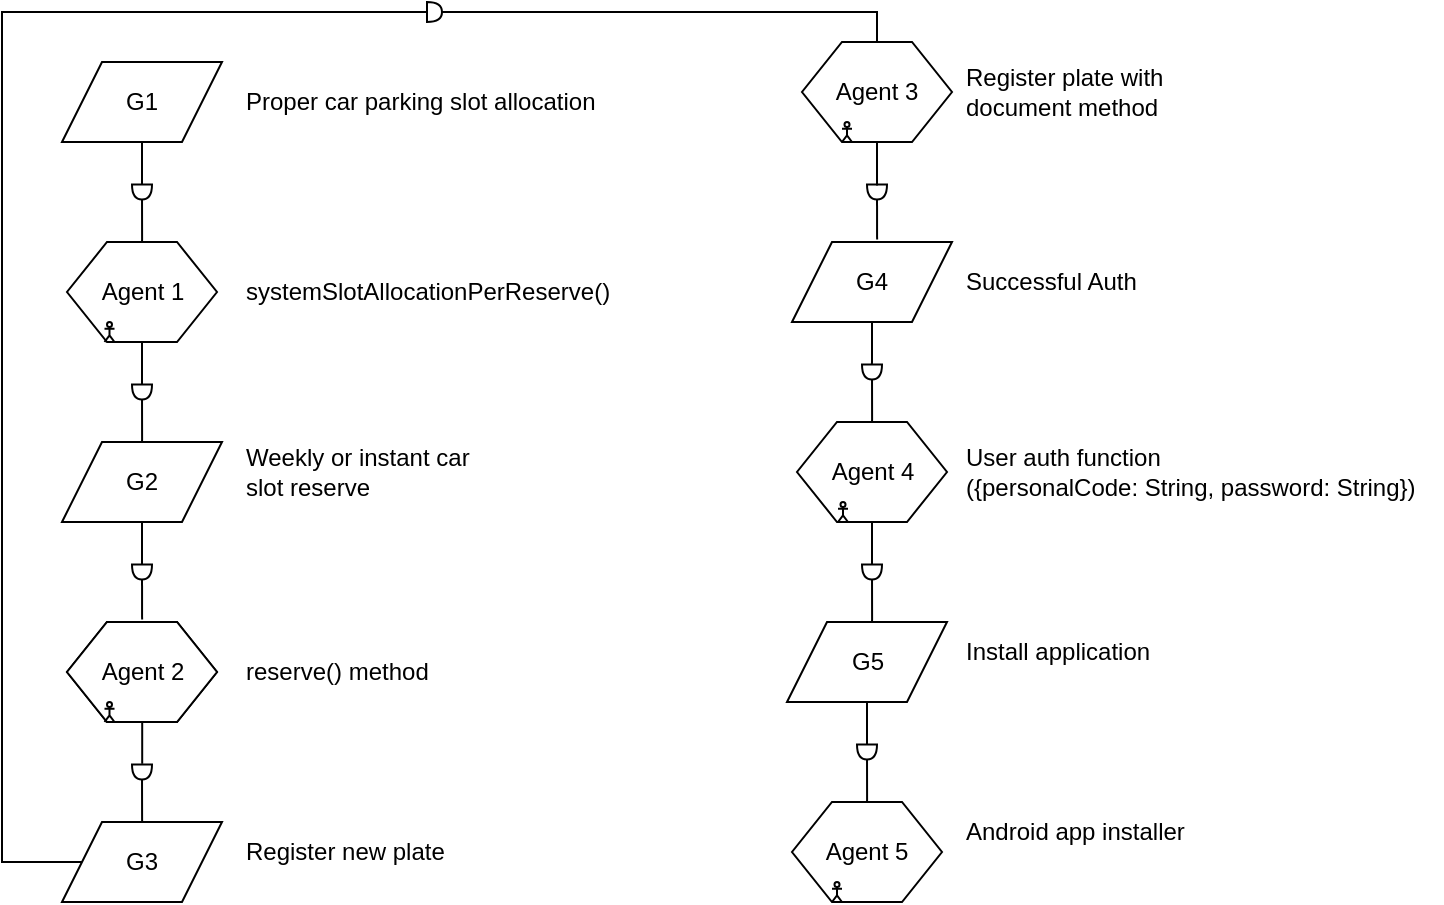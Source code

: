<mxfile version="24.5.5" type="google">
  <diagram name="Page-1" id="eq7RVDWb9r6U_N3fdWTc">
    <mxGraphModel grid="1" page="1" gridSize="10" guides="1" tooltips="1" connect="1" arrows="1" fold="1" pageScale="1" pageWidth="850" pageHeight="1100" math="0" shadow="0">
      <root>
        <mxCell id="0" />
        <mxCell id="1" parent="0" />
        <mxCell id="Z3xHRm1VUIv47qUXe7Of-108" style="edgeStyle=orthogonalEdgeStyle;rounded=0;orthogonalLoop=1;jettySize=auto;html=1;endArrow=none;endFill=0;entryX=-0.019;entryY=0.5;entryDx=0;entryDy=0;entryPerimeter=0;" edge="1" parent="1" source="Z3xHRm1VUIv47qUXe7Of-18" target="Z3xHRm1VUIv47qUXe7Of-105">
          <mxGeometry relative="1" as="geometry">
            <mxPoint x="200" y="230" as="targetPoint" />
          </mxGeometry>
        </mxCell>
        <mxCell id="Z3xHRm1VUIv47qUXe7Of-18" value="Agent 1" style="shape=hexagon;perimeter=hexagonPerimeter2;whiteSpace=wrap;html=1;fixedSize=1;" vertex="1" parent="1">
          <mxGeometry x="162.5" y="160" width="75" height="50" as="geometry" />
        </mxCell>
        <mxCell id="Z3xHRm1VUIv47qUXe7Of-19" value="G1" style="shape=parallelogram;perimeter=parallelogramPerimeter;whiteSpace=wrap;html=1;fixedSize=1;" vertex="1" parent="1">
          <mxGeometry x="160" y="70" width="80" height="40" as="geometry" />
        </mxCell>
        <mxCell id="Z3xHRm1VUIv47qUXe7Of-100" style="edgeStyle=orthogonalEdgeStyle;rounded=0;orthogonalLoop=1;jettySize=auto;html=1;entryX=0.5;entryY=0;entryDx=0;entryDy=0;endArrow=none;endFill=0;" edge="1" parent="1" source="Z3xHRm1VUIv47qUXe7Of-75" target="Z3xHRm1VUIv47qUXe7Of-18">
          <mxGeometry relative="1" as="geometry" />
        </mxCell>
        <mxCell id="Z3xHRm1VUIv47qUXe7Of-75" value="" style="shape=or;whiteSpace=wrap;html=1;rotation=90;" vertex="1" parent="1">
          <mxGeometry x="196.25" y="130" width="7.5" height="10" as="geometry" />
        </mxCell>
        <mxCell id="Z3xHRm1VUIv47qUXe7Of-99" style="edgeStyle=orthogonalEdgeStyle;rounded=0;orthogonalLoop=1;jettySize=auto;html=1;entryX=0;entryY=0.5;entryDx=0;entryDy=0;entryPerimeter=0;endArrow=none;endFill=0;" edge="1" parent="1" source="Z3xHRm1VUIv47qUXe7Of-19" target="Z3xHRm1VUIv47qUXe7Of-75">
          <mxGeometry relative="1" as="geometry" />
        </mxCell>
        <mxCell id="Z3xHRm1VUIv47qUXe7Of-102" value="Proper car parking slot allocation" style="text;html=1;align=left;verticalAlign=middle;whiteSpace=wrap;rounded=0;" vertex="1" parent="1">
          <mxGeometry x="250" y="75" width="180" height="30" as="geometry" />
        </mxCell>
        <mxCell id="Z3xHRm1VUIv47qUXe7Of-103" value="systemSlotAllocationPerReserve()" style="text;html=1;align=left;verticalAlign=middle;whiteSpace=wrap;rounded=0;" vertex="1" parent="1">
          <mxGeometry x="250" y="170" width="190" height="30" as="geometry" />
        </mxCell>
        <mxCell id="Z3xHRm1VUIv47qUXe7Of-104" value="G2" style="shape=parallelogram;perimeter=parallelogramPerimeter;whiteSpace=wrap;html=1;fixedSize=1;" vertex="1" parent="1">
          <mxGeometry x="160" y="260" width="80" height="40" as="geometry" />
        </mxCell>
        <mxCell id="Z3xHRm1VUIv47qUXe7Of-107" style="edgeStyle=orthogonalEdgeStyle;rounded=0;orthogonalLoop=1;jettySize=auto;html=1;entryX=0.5;entryY=0;entryDx=0;entryDy=0;endArrow=none;endFill=0;" edge="1" parent="1" source="Z3xHRm1VUIv47qUXe7Of-105" target="Z3xHRm1VUIv47qUXe7Of-104">
          <mxGeometry relative="1" as="geometry" />
        </mxCell>
        <mxCell id="Z3xHRm1VUIv47qUXe7Of-105" value="" style="shape=or;whiteSpace=wrap;html=1;rotation=90;" vertex="1" parent="1">
          <mxGeometry x="196.25" y="230" width="7.5" height="10" as="geometry" />
        </mxCell>
        <mxCell id="Z3xHRm1VUIv47qUXe7Of-109" value="Weekly or instant car slot reserve" style="text;html=1;align=left;verticalAlign=middle;whiteSpace=wrap;rounded=0;" vertex="1" parent="1">
          <mxGeometry x="250" y="260" width="120" height="30" as="geometry" />
        </mxCell>
        <mxCell id="Z3xHRm1VUIv47qUXe7Of-110" value="Agent 1" style="shape=hexagon;perimeter=hexagonPerimeter2;whiteSpace=wrap;html=1;fixedSize=1;" vertex="1" parent="1">
          <mxGeometry x="162.5" y="350" width="75" height="50" as="geometry" />
        </mxCell>
        <mxCell id="Z3xHRm1VUIv47qUXe7Of-111" value="" style="shape=or;whiteSpace=wrap;html=1;rotation=90;" vertex="1" parent="1">
          <mxGeometry x="196.25" y="320" width="7.5" height="10" as="geometry" />
        </mxCell>
        <mxCell id="Z3xHRm1VUIv47qUXe7Of-112" style="edgeStyle=orthogonalEdgeStyle;rounded=0;orthogonalLoop=1;jettySize=auto;html=1;entryX=0;entryY=0.5;entryDx=0;entryDy=0;entryPerimeter=0;endArrow=none;endFill=0;" edge="1" parent="1" source="Z3xHRm1VUIv47qUXe7Of-104" target="Z3xHRm1VUIv47qUXe7Of-111">
          <mxGeometry relative="1" as="geometry" />
        </mxCell>
        <mxCell id="Z3xHRm1VUIv47qUXe7Of-113" style="edgeStyle=orthogonalEdgeStyle;rounded=0;orthogonalLoop=1;jettySize=auto;html=1;entryX=0.501;entryY=-0.044;entryDx=0;entryDy=0;entryPerimeter=0;endArrow=none;endFill=0;" edge="1" parent="1" source="Z3xHRm1VUIv47qUXe7Of-111" target="Z3xHRm1VUIv47qUXe7Of-110">
          <mxGeometry relative="1" as="geometry" />
        </mxCell>
        <mxCell id="Z3xHRm1VUIv47qUXe7Of-121" style="edgeStyle=orthogonalEdgeStyle;rounded=0;orthogonalLoop=1;jettySize=auto;html=1;endArrow=none;endFill=0;entryX=-0.045;entryY=0.494;entryDx=0;entryDy=0;entryPerimeter=0;" edge="1" parent="1" source="Z3xHRm1VUIv47qUXe7Of-114" target="Z3xHRm1VUIv47qUXe7Of-120">
          <mxGeometry relative="1" as="geometry">
            <mxPoint x="200" y="420" as="targetPoint" />
            <Array as="points">
              <mxPoint x="200" y="421" />
            </Array>
          </mxGeometry>
        </mxCell>
        <mxCell id="Z3xHRm1VUIv47qUXe7Of-114" value="Agent 2" style="shape=hexagon;perimeter=hexagonPerimeter2;whiteSpace=wrap;html=1;fixedSize=1;" vertex="1" parent="1">
          <mxGeometry x="162.5" y="350" width="75" height="50" as="geometry" />
        </mxCell>
        <mxCell id="Z3xHRm1VUIv47qUXe7Of-115" value="reserve() method" style="text;html=1;align=left;verticalAlign=middle;whiteSpace=wrap;rounded=0;" vertex="1" parent="1">
          <mxGeometry x="250" y="360" width="110" height="30" as="geometry" />
        </mxCell>
        <mxCell id="Z3xHRm1VUIv47qUXe7Of-116" value="" style="shape=umlActor;verticalLabelPosition=bottom;verticalAlign=top;html=1;outlineConnect=0;" vertex="1" parent="1">
          <mxGeometry x="181.25" y="390" width="5" height="10" as="geometry" />
        </mxCell>
        <mxCell id="Z3xHRm1VUIv47qUXe7Of-117" value="" style="shape=umlActor;verticalLabelPosition=bottom;verticalAlign=top;html=1;outlineConnect=0;" vertex="1" parent="1">
          <mxGeometry x="181.25" y="200" width="5" height="10" as="geometry" />
        </mxCell>
        <mxCell id="Z3xHRm1VUIv47qUXe7Of-118" value="G3" style="shape=parallelogram;perimeter=parallelogramPerimeter;whiteSpace=wrap;html=1;fixedSize=1;" vertex="1" parent="1">
          <mxGeometry x="160" y="450" width="80" height="40" as="geometry" />
        </mxCell>
        <mxCell id="Z3xHRm1VUIv47qUXe7Of-119" value="Register new plate" style="text;html=1;align=left;verticalAlign=middle;whiteSpace=wrap;rounded=0;" vertex="1" parent="1">
          <mxGeometry x="250" y="450" width="110" height="30" as="geometry" />
        </mxCell>
        <mxCell id="Z3xHRm1VUIv47qUXe7Of-120" value="" style="shape=or;whiteSpace=wrap;html=1;rotation=90;" vertex="1" parent="1">
          <mxGeometry x="196.25" y="420" width="7.5" height="10" as="geometry" />
        </mxCell>
        <mxCell id="Z3xHRm1VUIv47qUXe7Of-124" style="edgeStyle=orthogonalEdgeStyle;rounded=0;orthogonalLoop=1;jettySize=auto;html=1;entryX=0.501;entryY=-0.005;entryDx=0;entryDy=0;entryPerimeter=0;endArrow=none;endFill=0;" edge="1" parent="1" source="Z3xHRm1VUIv47qUXe7Of-120" target="Z3xHRm1VUIv47qUXe7Of-118">
          <mxGeometry relative="1" as="geometry" />
        </mxCell>
        <mxCell id="Z3xHRm1VUIv47qUXe7Of-125" value="Agent 3" style="shape=hexagon;perimeter=hexagonPerimeter2;whiteSpace=wrap;html=1;fixedSize=1;" vertex="1" parent="1">
          <mxGeometry x="530" y="60" width="75" height="50" as="geometry" />
        </mxCell>
        <mxCell id="Z3xHRm1VUIv47qUXe7Of-127" value="Register plate with&lt;br&gt;document method" style="text;html=1;align=left;verticalAlign=middle;whiteSpace=wrap;rounded=0;" vertex="1" parent="1">
          <mxGeometry x="610" y="70" width="120" height="30" as="geometry" />
        </mxCell>
        <mxCell id="Z3xHRm1VUIv47qUXe7Of-135" style="edgeStyle=orthogonalEdgeStyle;rounded=0;orthogonalLoop=1;jettySize=auto;html=1;entryX=0.5;entryY=0;entryDx=0;entryDy=0;endArrow=none;endFill=0;" edge="1" parent="1" source="Z3xHRm1VUIv47qUXe7Of-129" target="Z3xHRm1VUIv47qUXe7Of-125">
          <mxGeometry relative="1" as="geometry">
            <Array as="points">
              <mxPoint x="568" y="45" />
            </Array>
          </mxGeometry>
        </mxCell>
        <mxCell id="Z3xHRm1VUIv47qUXe7Of-129" value="" style="shape=or;whiteSpace=wrap;html=1;rotation=0;" vertex="1" parent="1">
          <mxGeometry x="342.5" y="40" width="7.5" height="10" as="geometry" />
        </mxCell>
        <mxCell id="Z3xHRm1VUIv47qUXe7Of-134" style="edgeStyle=orthogonalEdgeStyle;rounded=0;orthogonalLoop=1;jettySize=auto;html=1;exitX=0;exitY=0.5;exitDx=0;exitDy=0;entryX=0;entryY=0.5;entryDx=0;entryDy=0;entryPerimeter=0;endArrow=none;endFill=0;" edge="1" parent="1" source="Z3xHRm1VUIv47qUXe7Of-118" target="Z3xHRm1VUIv47qUXe7Of-129">
          <mxGeometry relative="1" as="geometry">
            <Array as="points">
              <mxPoint x="130" y="470" />
              <mxPoint x="130" y="45" />
            </Array>
          </mxGeometry>
        </mxCell>
        <mxCell id="Z3xHRm1VUIv47qUXe7Of-144" style="edgeStyle=orthogonalEdgeStyle;rounded=0;orthogonalLoop=1;jettySize=auto;html=1;endArrow=none;endFill=0;entryX=-0.023;entryY=0.506;entryDx=0;entryDy=0;entryPerimeter=0;" edge="1" parent="1" source="Z3xHRm1VUIv47qUXe7Of-136" target="Z3xHRm1VUIv47qUXe7Of-143">
          <mxGeometry relative="1" as="geometry">
            <mxPoint x="565" y="220" as="targetPoint" />
          </mxGeometry>
        </mxCell>
        <mxCell id="Z3xHRm1VUIv47qUXe7Of-136" value="G4" style="shape=parallelogram;perimeter=parallelogramPerimeter;whiteSpace=wrap;html=1;fixedSize=1;" vertex="1" parent="1">
          <mxGeometry x="525" y="160" width="80" height="40" as="geometry" />
        </mxCell>
        <mxCell id="Z3xHRm1VUIv47qUXe7Of-137" value="" style="shape=or;whiteSpace=wrap;html=1;rotation=90;" vertex="1" parent="1">
          <mxGeometry x="563.75" y="130" width="7.5" height="10" as="geometry" />
        </mxCell>
        <mxCell id="Z3xHRm1VUIv47qUXe7Of-138" style="edgeStyle=orthogonalEdgeStyle;rounded=0;orthogonalLoop=1;jettySize=auto;html=1;endArrow=none;endFill=0;entryX=0.068;entryY=0.499;entryDx=0;entryDy=0;entryPerimeter=0;" edge="1" parent="1" source="Z3xHRm1VUIv47qUXe7Of-125" target="Z3xHRm1VUIv47qUXe7Of-137">
          <mxGeometry relative="1" as="geometry">
            <mxPoint x="570" y="130" as="targetPoint" />
          </mxGeometry>
        </mxCell>
        <mxCell id="Z3xHRm1VUIv47qUXe7Of-139" style="edgeStyle=orthogonalEdgeStyle;rounded=0;orthogonalLoop=1;jettySize=auto;html=1;entryX=0.535;entryY=-0.037;entryDx=0;entryDy=0;entryPerimeter=0;endArrow=none;endFill=0;" edge="1" parent="1" source="Z3xHRm1VUIv47qUXe7Of-137" target="Z3xHRm1VUIv47qUXe7Of-136">
          <mxGeometry relative="1" as="geometry" />
        </mxCell>
        <mxCell id="Z3xHRm1VUIv47qUXe7Of-140" value="Successful Auth" style="text;html=1;align=left;verticalAlign=middle;whiteSpace=wrap;rounded=0;" vertex="1" parent="1">
          <mxGeometry x="610" y="165" width="120" height="30" as="geometry" />
        </mxCell>
        <mxCell id="Z3xHRm1VUIv47qUXe7Of-141" value="Agent 4" style="shape=hexagon;perimeter=hexagonPerimeter2;whiteSpace=wrap;html=1;fixedSize=1;" vertex="1" parent="1">
          <mxGeometry x="527.5" y="250" width="75" height="50" as="geometry" />
        </mxCell>
        <mxCell id="Z3xHRm1VUIv47qUXe7Of-145" style="edgeStyle=orthogonalEdgeStyle;rounded=0;orthogonalLoop=1;jettySize=auto;html=1;entryX=0.5;entryY=0;entryDx=0;entryDy=0;endArrow=none;endFill=0;" edge="1" parent="1" source="Z3xHRm1VUIv47qUXe7Of-143" target="Z3xHRm1VUIv47qUXe7Of-141">
          <mxGeometry relative="1" as="geometry" />
        </mxCell>
        <mxCell id="Z3xHRm1VUIv47qUXe7Of-143" value="" style="shape=or;whiteSpace=wrap;html=1;rotation=90;" vertex="1" parent="1">
          <mxGeometry x="561.25" y="220" width="7.5" height="10" as="geometry" />
        </mxCell>
        <mxCell id="Z3xHRm1VUIv47qUXe7Of-146" value="User auth function&lt;br&gt;({personalCode: String, password: String})" style="text;html=1;align=left;verticalAlign=middle;whiteSpace=wrap;rounded=0;" vertex="1" parent="1">
          <mxGeometry x="610" y="260" width="240" height="30" as="geometry" />
        </mxCell>
        <mxCell id="Z3xHRm1VUIv47qUXe7Of-148" value="G5" style="shape=parallelogram;perimeter=parallelogramPerimeter;whiteSpace=wrap;html=1;fixedSize=1;" vertex="1" parent="1">
          <mxGeometry x="522.5" y="350" width="80" height="40" as="geometry" />
        </mxCell>
        <mxCell id="Z3xHRm1VUIv47qUXe7Of-149" value="" style="shape=or;whiteSpace=wrap;html=1;rotation=90;" vertex="1" parent="1">
          <mxGeometry x="561.25" y="320" width="7.5" height="10" as="geometry" />
        </mxCell>
        <mxCell id="Z3xHRm1VUIv47qUXe7Of-151" style="edgeStyle=orthogonalEdgeStyle;rounded=0;orthogonalLoop=1;jettySize=auto;html=1;entryX=0;entryY=0.5;entryDx=0;entryDy=0;entryPerimeter=0;endArrow=none;endFill=0;" edge="1" parent="1" source="Z3xHRm1VUIv47qUXe7Of-141" target="Z3xHRm1VUIv47qUXe7Of-149">
          <mxGeometry relative="1" as="geometry" />
        </mxCell>
        <mxCell id="Z3xHRm1VUIv47qUXe7Of-152" style="edgeStyle=orthogonalEdgeStyle;rounded=0;orthogonalLoop=1;jettySize=auto;html=1;entryX=0.531;entryY=0;entryDx=0;entryDy=0;entryPerimeter=0;endArrow=none;endFill=0;" edge="1" parent="1" source="Z3xHRm1VUIv47qUXe7Of-149" target="Z3xHRm1VUIv47qUXe7Of-148">
          <mxGeometry relative="1" as="geometry" />
        </mxCell>
        <mxCell id="Z3xHRm1VUIv47qUXe7Of-153" value="Agent 5" style="shape=hexagon;perimeter=hexagonPerimeter2;whiteSpace=wrap;html=1;fixedSize=1;" vertex="1" parent="1">
          <mxGeometry x="525" y="440" width="75" height="50" as="geometry" />
        </mxCell>
        <mxCell id="Z3xHRm1VUIv47qUXe7Of-155" value="" style="shape=umlActor;verticalLabelPosition=bottom;verticalAlign=top;html=1;outlineConnect=0;" vertex="1" parent="1">
          <mxGeometry x="550" y="100" width="5" height="10" as="geometry" />
        </mxCell>
        <mxCell id="Z3xHRm1VUIv47qUXe7Of-158" value="" style="shape=umlActor;verticalLabelPosition=bottom;verticalAlign=top;html=1;outlineConnect=0;" vertex="1" parent="1">
          <mxGeometry x="548" y="290" width="5" height="10" as="geometry" />
        </mxCell>
        <mxCell id="Z3xHRm1VUIv47qUXe7Of-159" value="" style="shape=umlActor;verticalLabelPosition=bottom;verticalAlign=top;html=1;outlineConnect=0;" vertex="1" parent="1">
          <mxGeometry x="545" y="480" width="5" height="10" as="geometry" />
        </mxCell>
        <mxCell id="Z3xHRm1VUIv47qUXe7Of-160" value="" style="shape=or;whiteSpace=wrap;html=1;rotation=90;" vertex="1" parent="1">
          <mxGeometry x="558.75" y="410" width="7.5" height="10" as="geometry" />
        </mxCell>
        <mxCell id="Z3xHRm1VUIv47qUXe7Of-161" style="edgeStyle=orthogonalEdgeStyle;rounded=0;orthogonalLoop=1;jettySize=auto;html=1;entryX=0;entryY=0.5;entryDx=0;entryDy=0;entryPerimeter=0;endArrow=none;endFill=0;" edge="1" parent="1" source="Z3xHRm1VUIv47qUXe7Of-148" target="Z3xHRm1VUIv47qUXe7Of-160">
          <mxGeometry relative="1" as="geometry" />
        </mxCell>
        <mxCell id="Z3xHRm1VUIv47qUXe7Of-162" style="edgeStyle=orthogonalEdgeStyle;rounded=0;orthogonalLoop=1;jettySize=auto;html=1;entryX=0.5;entryY=0;entryDx=0;entryDy=0;endArrow=none;endFill=0;" edge="1" parent="1" source="Z3xHRm1VUIv47qUXe7Of-160" target="Z3xHRm1VUIv47qUXe7Of-153">
          <mxGeometry relative="1" as="geometry" />
        </mxCell>
        <mxCell id="Z3xHRm1VUIv47qUXe7Of-163" value="Install application" style="text;html=1;align=left;verticalAlign=middle;whiteSpace=wrap;rounded=0;" vertex="1" parent="1">
          <mxGeometry x="610" y="350" width="120" height="30" as="geometry" />
        </mxCell>
        <mxCell id="Z3xHRm1VUIv47qUXe7Of-164" value="Android app installer" style="text;html=1;align=left;verticalAlign=middle;whiteSpace=wrap;rounded=0;" vertex="1" parent="1">
          <mxGeometry x="610" y="440" width="190" height="30" as="geometry" />
        </mxCell>
      </root>
    </mxGraphModel>
  </diagram>
</mxfile>
